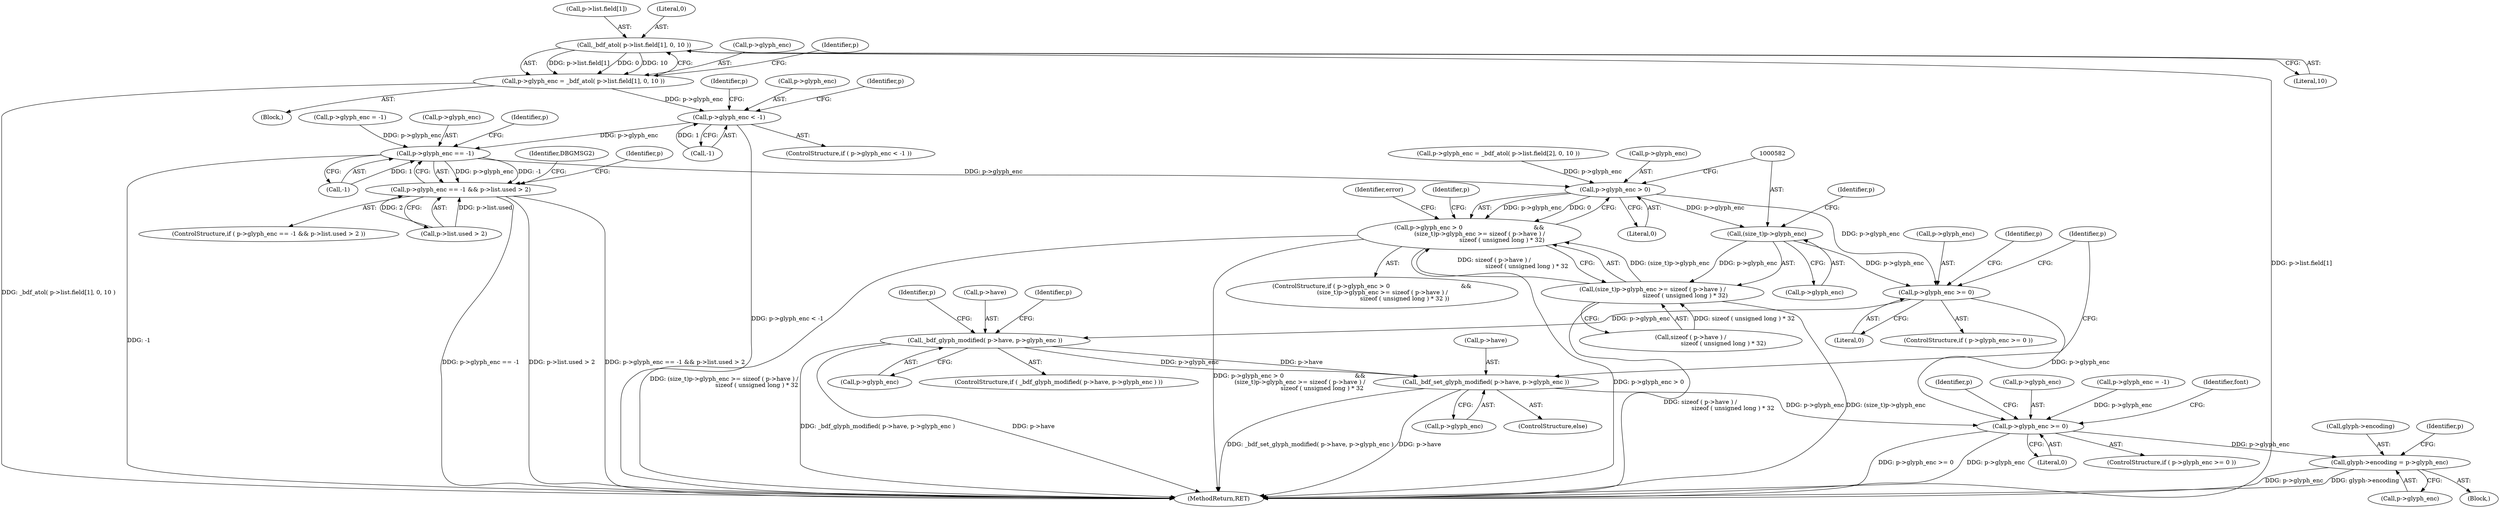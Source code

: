 digraph "0_savannah_07bdb6e289c7954e2a533039dc93c1c136099d2d@array" {
"1000515" [label="(Call,_bdf_atol( p->list.field[1], 0, 10 ))"];
"1000511" [label="(Call,p->glyph_enc = _bdf_atol( p->list.field[1], 0, 10 ))"];
"1000526" [label="(Call,p->glyph_enc < -1)"];
"1000540" [label="(Call,p->glyph_enc == -1)"];
"1000539" [label="(Call,p->glyph_enc == -1 && p->list.used > 2)"];
"1000575" [label="(Call,p->glyph_enc > 0)"];
"1000574" [label="(Call,p->glyph_enc > 0                                      &&\n           (size_t)p->glyph_enc >= sizeof ( p->have ) /\n                                   sizeof ( unsigned long ) * 32)"];
"1000581" [label="(Call,(size_t)p->glyph_enc)"];
"1000580" [label="(Call,(size_t)p->glyph_enc >= sizeof ( p->have ) /\n                                   sizeof ( unsigned long ) * 32)"];
"1000600" [label="(Call,p->glyph_enc >= 0)"];
"1000607" [label="(Call,_bdf_glyph_modified( p->have, p->glyph_enc ))"];
"1000627" [label="(Call,_bdf_set_glyph_modified( p->have, p->glyph_enc ))"];
"1000635" [label="(Call,p->glyph_enc >= 0)"];
"1000686" [label="(Call,glyph->encoding = p->glyph_enc)"];
"1000573" [label="(ControlStructure,if ( p->glyph_enc > 0                                      &&\n           (size_t)p->glyph_enc >= sizeof ( p->have ) /\n                                   sizeof ( unsigned long ) * 32 ))"];
"1000604" [label="(Literal,0)"];
"1000530" [label="(Call,-1)"];
"1000704" [label="(Identifier,p)"];
"1000690" [label="(Call,p->glyph_enc)"];
"1000534" [label="(Identifier,p)"];
"1000586" [label="(Call,sizeof ( p->have ) /\n                                   sizeof ( unsigned long ) * 32)"];
"1000687" [label="(Call,glyph->encoding)"];
"1000512" [label="(Call,p->glyph_enc)"];
"1000526" [label="(Call,p->glyph_enc < -1)"];
"1000581" [label="(Call,(size_t)p->glyph_enc)"];
"1000631" [label="(Call,p->glyph_enc)"];
"1000516" [label="(Call,p->list.field[1])"];
"1000597" [label="(Identifier,error)"];
"1000538" [label="(ControlStructure,if ( p->glyph_enc == -1 && p->list.used > 2 ))"];
"1000634" [label="(ControlStructure,if ( p->glyph_enc >= 0 ))"];
"1000599" [label="(ControlStructure,if ( p->glyph_enc >= 0 ))"];
"1000636" [label="(Call,p->glyph_enc)"];
"1000524" [label="(Literal,10)"];
"1000532" [label="(Call,p->glyph_enc = -1)"];
"1000580" [label="(Call,(size_t)p->glyph_enc >= sizeof ( p->have ) /\n                                   sizeof ( unsigned long ) * 32)"];
"1000546" [label="(Call,p->list.used > 2)"];
"1000609" [label="(Identifier,p)"];
"1000695" [label="(Identifier,p)"];
"1000608" [label="(Call,p->have)"];
"1000615" [label="(Call,p->glyph_enc = -1)"];
"1000639" [label="(Literal,0)"];
"1000511" [label="(Call,p->glyph_enc = _bdf_atol( p->list.field[1], 0, 10 ))"];
"1000515" [label="(Call,_bdf_atol( p->list.field[1], 0, 10 ))"];
"1000527" [label="(Call,p->glyph_enc)"];
"1000544" [label="(Call,-1)"];
"1000611" [label="(Call,p->glyph_enc)"];
"1000637" [label="(Identifier,p)"];
"1000606" [label="(ControlStructure,if ( _bdf_glyph_modified( p->have, p->glyph_enc ) ))"];
"1000629" [label="(Identifier,p)"];
"1000589" [label="(Identifier,p)"];
"1001571" [label="(MethodReturn,RET)"];
"1000540" [label="(Call,p->glyph_enc == -1)"];
"1000541" [label="(Call,p->glyph_enc)"];
"1000576" [label="(Call,p->glyph_enc)"];
"1000583" [label="(Call,p->glyph_enc)"];
"1000602" [label="(Identifier,p)"];
"1000525" [label="(ControlStructure,if ( p->glyph_enc < -1 ))"];
"1000574" [label="(Call,p->glyph_enc > 0                                      &&\n           (size_t)p->glyph_enc >= sizeof ( p->have ) /\n                                   sizeof ( unsigned long ) * 32)"];
"1000617" [label="(Identifier,p)"];
"1000542" [label="(Identifier,p)"];
"1000539" [label="(Call,p->glyph_enc == -1 && p->list.used > 2)"];
"1000569" [label="(Identifier,DBGMSG2)"];
"1000528" [label="(Identifier,p)"];
"1000627" [label="(Call,_bdf_set_glyph_modified( p->have, p->glyph_enc ))"];
"1000579" [label="(Literal,0)"];
"1000607" [label="(Call,_bdf_glyph_modified( p->have, p->glyph_enc ))"];
"1000575" [label="(Call,p->glyph_enc > 0)"];
"1000555" [label="(Identifier,p)"];
"1000523" [label="(Literal,0)"];
"1000549" [label="(Identifier,p)"];
"1000626" [label="(ControlStructure,else)"];
"1000628" [label="(Call,p->have)"];
"1000640" [label="(Block,)"];
"1000483" [label="(Block,)"];
"1000644" [label="(Identifier,font)"];
"1000600" [label="(Call,p->glyph_enc >= 0)"];
"1000635" [label="(Call,p->glyph_enc >= 0)"];
"1000686" [label="(Call,glyph->encoding = p->glyph_enc)"];
"1000601" [label="(Call,p->glyph_enc)"];
"1000553" [label="(Call,p->glyph_enc = _bdf_atol( p->list.field[2], 0, 10 ))"];
"1000515" -> "1000511"  [label="AST: "];
"1000515" -> "1000524"  [label="CFG: "];
"1000516" -> "1000515"  [label="AST: "];
"1000523" -> "1000515"  [label="AST: "];
"1000524" -> "1000515"  [label="AST: "];
"1000511" -> "1000515"  [label="CFG: "];
"1000515" -> "1001571"  [label="DDG: p->list.field[1]"];
"1000515" -> "1000511"  [label="DDG: p->list.field[1]"];
"1000515" -> "1000511"  [label="DDG: 0"];
"1000515" -> "1000511"  [label="DDG: 10"];
"1000511" -> "1000483"  [label="AST: "];
"1000512" -> "1000511"  [label="AST: "];
"1000528" -> "1000511"  [label="CFG: "];
"1000511" -> "1001571"  [label="DDG: _bdf_atol( p->list.field[1], 0, 10 )"];
"1000511" -> "1000526"  [label="DDG: p->glyph_enc"];
"1000526" -> "1000525"  [label="AST: "];
"1000526" -> "1000530"  [label="CFG: "];
"1000527" -> "1000526"  [label="AST: "];
"1000530" -> "1000526"  [label="AST: "];
"1000534" -> "1000526"  [label="CFG: "];
"1000542" -> "1000526"  [label="CFG: "];
"1000526" -> "1001571"  [label="DDG: p->glyph_enc < -1"];
"1000530" -> "1000526"  [label="DDG: 1"];
"1000526" -> "1000540"  [label="DDG: p->glyph_enc"];
"1000540" -> "1000539"  [label="AST: "];
"1000540" -> "1000544"  [label="CFG: "];
"1000541" -> "1000540"  [label="AST: "];
"1000544" -> "1000540"  [label="AST: "];
"1000549" -> "1000540"  [label="CFG: "];
"1000539" -> "1000540"  [label="CFG: "];
"1000540" -> "1001571"  [label="DDG: -1"];
"1000540" -> "1000539"  [label="DDG: p->glyph_enc"];
"1000540" -> "1000539"  [label="DDG: -1"];
"1000532" -> "1000540"  [label="DDG: p->glyph_enc"];
"1000544" -> "1000540"  [label="DDG: 1"];
"1000540" -> "1000575"  [label="DDG: p->glyph_enc"];
"1000539" -> "1000538"  [label="AST: "];
"1000539" -> "1000546"  [label="CFG: "];
"1000546" -> "1000539"  [label="AST: "];
"1000555" -> "1000539"  [label="CFG: "];
"1000569" -> "1000539"  [label="CFG: "];
"1000539" -> "1001571"  [label="DDG: p->glyph_enc == -1"];
"1000539" -> "1001571"  [label="DDG: p->list.used > 2"];
"1000539" -> "1001571"  [label="DDG: p->glyph_enc == -1 && p->list.used > 2"];
"1000546" -> "1000539"  [label="DDG: p->list.used"];
"1000546" -> "1000539"  [label="DDG: 2"];
"1000575" -> "1000574"  [label="AST: "];
"1000575" -> "1000579"  [label="CFG: "];
"1000576" -> "1000575"  [label="AST: "];
"1000579" -> "1000575"  [label="AST: "];
"1000582" -> "1000575"  [label="CFG: "];
"1000574" -> "1000575"  [label="CFG: "];
"1000575" -> "1000574"  [label="DDG: p->glyph_enc"];
"1000575" -> "1000574"  [label="DDG: 0"];
"1000553" -> "1000575"  [label="DDG: p->glyph_enc"];
"1000575" -> "1000581"  [label="DDG: p->glyph_enc"];
"1000575" -> "1000600"  [label="DDG: p->glyph_enc"];
"1000574" -> "1000573"  [label="AST: "];
"1000574" -> "1000580"  [label="CFG: "];
"1000580" -> "1000574"  [label="AST: "];
"1000597" -> "1000574"  [label="CFG: "];
"1000602" -> "1000574"  [label="CFG: "];
"1000574" -> "1001571"  [label="DDG: p->glyph_enc > 0"];
"1000574" -> "1001571"  [label="DDG: (size_t)p->glyph_enc >= sizeof ( p->have ) /\n                                   sizeof ( unsigned long ) * 32"];
"1000574" -> "1001571"  [label="DDG: p->glyph_enc > 0                                      &&\n           (size_t)p->glyph_enc >= sizeof ( p->have ) /\n                                   sizeof ( unsigned long ) * 32"];
"1000580" -> "1000574"  [label="DDG: (size_t)p->glyph_enc"];
"1000580" -> "1000574"  [label="DDG: sizeof ( p->have ) /\n                                   sizeof ( unsigned long ) * 32"];
"1000581" -> "1000580"  [label="AST: "];
"1000581" -> "1000583"  [label="CFG: "];
"1000582" -> "1000581"  [label="AST: "];
"1000583" -> "1000581"  [label="AST: "];
"1000589" -> "1000581"  [label="CFG: "];
"1000581" -> "1000580"  [label="DDG: p->glyph_enc"];
"1000581" -> "1000600"  [label="DDG: p->glyph_enc"];
"1000580" -> "1000586"  [label="CFG: "];
"1000586" -> "1000580"  [label="AST: "];
"1000580" -> "1001571"  [label="DDG: sizeof ( p->have ) /\n                                   sizeof ( unsigned long ) * 32"];
"1000580" -> "1001571"  [label="DDG: (size_t)p->glyph_enc"];
"1000586" -> "1000580"  [label="DDG: sizeof ( unsigned long ) * 32"];
"1000600" -> "1000599"  [label="AST: "];
"1000600" -> "1000604"  [label="CFG: "];
"1000601" -> "1000600"  [label="AST: "];
"1000604" -> "1000600"  [label="AST: "];
"1000609" -> "1000600"  [label="CFG: "];
"1000637" -> "1000600"  [label="CFG: "];
"1000600" -> "1000607"  [label="DDG: p->glyph_enc"];
"1000600" -> "1000635"  [label="DDG: p->glyph_enc"];
"1000607" -> "1000606"  [label="AST: "];
"1000607" -> "1000611"  [label="CFG: "];
"1000608" -> "1000607"  [label="AST: "];
"1000611" -> "1000607"  [label="AST: "];
"1000617" -> "1000607"  [label="CFG: "];
"1000629" -> "1000607"  [label="CFG: "];
"1000607" -> "1001571"  [label="DDG: _bdf_glyph_modified( p->have, p->glyph_enc )"];
"1000607" -> "1001571"  [label="DDG: p->have"];
"1000607" -> "1000627"  [label="DDG: p->have"];
"1000607" -> "1000627"  [label="DDG: p->glyph_enc"];
"1000627" -> "1000626"  [label="AST: "];
"1000627" -> "1000631"  [label="CFG: "];
"1000628" -> "1000627"  [label="AST: "];
"1000631" -> "1000627"  [label="AST: "];
"1000637" -> "1000627"  [label="CFG: "];
"1000627" -> "1001571"  [label="DDG: _bdf_set_glyph_modified( p->have, p->glyph_enc )"];
"1000627" -> "1001571"  [label="DDG: p->have"];
"1000627" -> "1000635"  [label="DDG: p->glyph_enc"];
"1000635" -> "1000634"  [label="AST: "];
"1000635" -> "1000639"  [label="CFG: "];
"1000636" -> "1000635"  [label="AST: "];
"1000639" -> "1000635"  [label="AST: "];
"1000644" -> "1000635"  [label="CFG: "];
"1000704" -> "1000635"  [label="CFG: "];
"1000635" -> "1001571"  [label="DDG: p->glyph_enc >= 0"];
"1000635" -> "1001571"  [label="DDG: p->glyph_enc"];
"1000615" -> "1000635"  [label="DDG: p->glyph_enc"];
"1000635" -> "1000686"  [label="DDG: p->glyph_enc"];
"1000686" -> "1000640"  [label="AST: "];
"1000686" -> "1000690"  [label="CFG: "];
"1000687" -> "1000686"  [label="AST: "];
"1000690" -> "1000686"  [label="AST: "];
"1000695" -> "1000686"  [label="CFG: "];
"1000686" -> "1001571"  [label="DDG: p->glyph_enc"];
"1000686" -> "1001571"  [label="DDG: glyph->encoding"];
}
